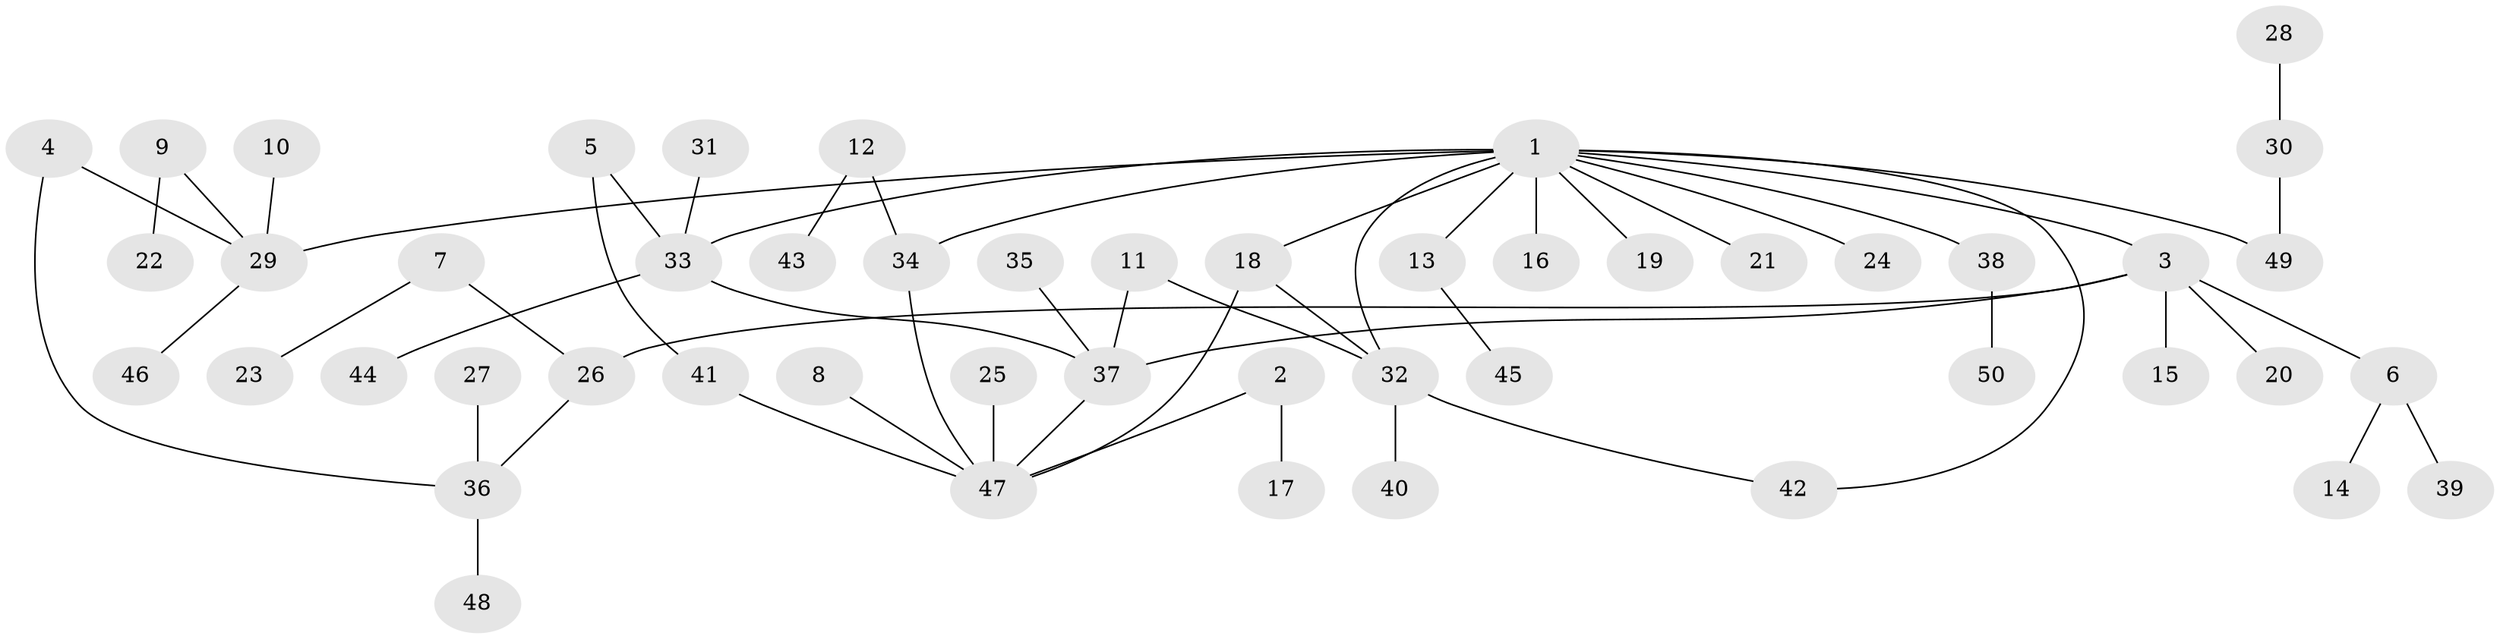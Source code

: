 // original degree distribution, {10: 0.010101010101010102, 6: 0.010101010101010102, 3: 0.09090909090909091, 5: 0.050505050505050504, 4: 0.09090909090909091, 2: 0.36363636363636365, 1: 0.3838383838383838}
// Generated by graph-tools (version 1.1) at 2025/25/03/09/25 03:25:31]
// undirected, 50 vertices, 57 edges
graph export_dot {
graph [start="1"]
  node [color=gray90,style=filled];
  1;
  2;
  3;
  4;
  5;
  6;
  7;
  8;
  9;
  10;
  11;
  12;
  13;
  14;
  15;
  16;
  17;
  18;
  19;
  20;
  21;
  22;
  23;
  24;
  25;
  26;
  27;
  28;
  29;
  30;
  31;
  32;
  33;
  34;
  35;
  36;
  37;
  38;
  39;
  40;
  41;
  42;
  43;
  44;
  45;
  46;
  47;
  48;
  49;
  50;
  1 -- 3 [weight=1.0];
  1 -- 13 [weight=1.0];
  1 -- 16 [weight=1.0];
  1 -- 18 [weight=1.0];
  1 -- 19 [weight=1.0];
  1 -- 21 [weight=1.0];
  1 -- 24 [weight=1.0];
  1 -- 29 [weight=1.0];
  1 -- 32 [weight=1.0];
  1 -- 33 [weight=2.0];
  1 -- 34 [weight=1.0];
  1 -- 38 [weight=1.0];
  1 -- 42 [weight=1.0];
  1 -- 49 [weight=1.0];
  2 -- 17 [weight=1.0];
  2 -- 47 [weight=1.0];
  3 -- 6 [weight=1.0];
  3 -- 15 [weight=1.0];
  3 -- 20 [weight=1.0];
  3 -- 26 [weight=1.0];
  3 -- 37 [weight=1.0];
  4 -- 29 [weight=1.0];
  4 -- 36 [weight=1.0];
  5 -- 33 [weight=1.0];
  5 -- 41 [weight=1.0];
  6 -- 14 [weight=1.0];
  6 -- 39 [weight=1.0];
  7 -- 23 [weight=1.0];
  7 -- 26 [weight=1.0];
  8 -- 47 [weight=1.0];
  9 -- 22 [weight=1.0];
  9 -- 29 [weight=1.0];
  10 -- 29 [weight=1.0];
  11 -- 32 [weight=1.0];
  11 -- 37 [weight=1.0];
  12 -- 34 [weight=1.0];
  12 -- 43 [weight=1.0];
  13 -- 45 [weight=1.0];
  18 -- 32 [weight=1.0];
  18 -- 47 [weight=1.0];
  25 -- 47 [weight=1.0];
  26 -- 36 [weight=1.0];
  27 -- 36 [weight=1.0];
  28 -- 30 [weight=1.0];
  29 -- 46 [weight=1.0];
  30 -- 49 [weight=1.0];
  31 -- 33 [weight=1.0];
  32 -- 40 [weight=1.0];
  32 -- 42 [weight=1.0];
  33 -- 37 [weight=1.0];
  33 -- 44 [weight=1.0];
  34 -- 47 [weight=1.0];
  35 -- 37 [weight=1.0];
  36 -- 48 [weight=1.0];
  37 -- 47 [weight=1.0];
  38 -- 50 [weight=1.0];
  41 -- 47 [weight=1.0];
}
